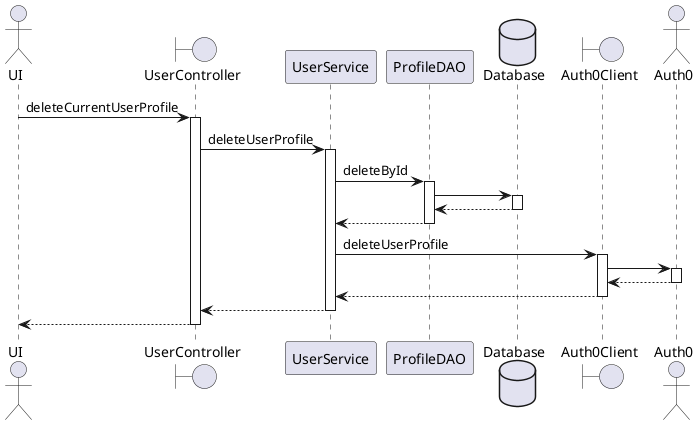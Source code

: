 @startuml

autoactivate on

actor UI
boundary UserController
participant UserService
participant ProfileDAO
database Database
boundary Auth0Client
actor Auth0

UI -> UserController : deleteCurrentUserProfile
UserController -> UserService : deleteUserProfile
UserService -> ProfileDAO : deleteById
ProfileDAO -> Database
return
return
UserService -> Auth0Client : deleteUserProfile
Auth0Client -> Auth0
return
return
return
return

@enduml
